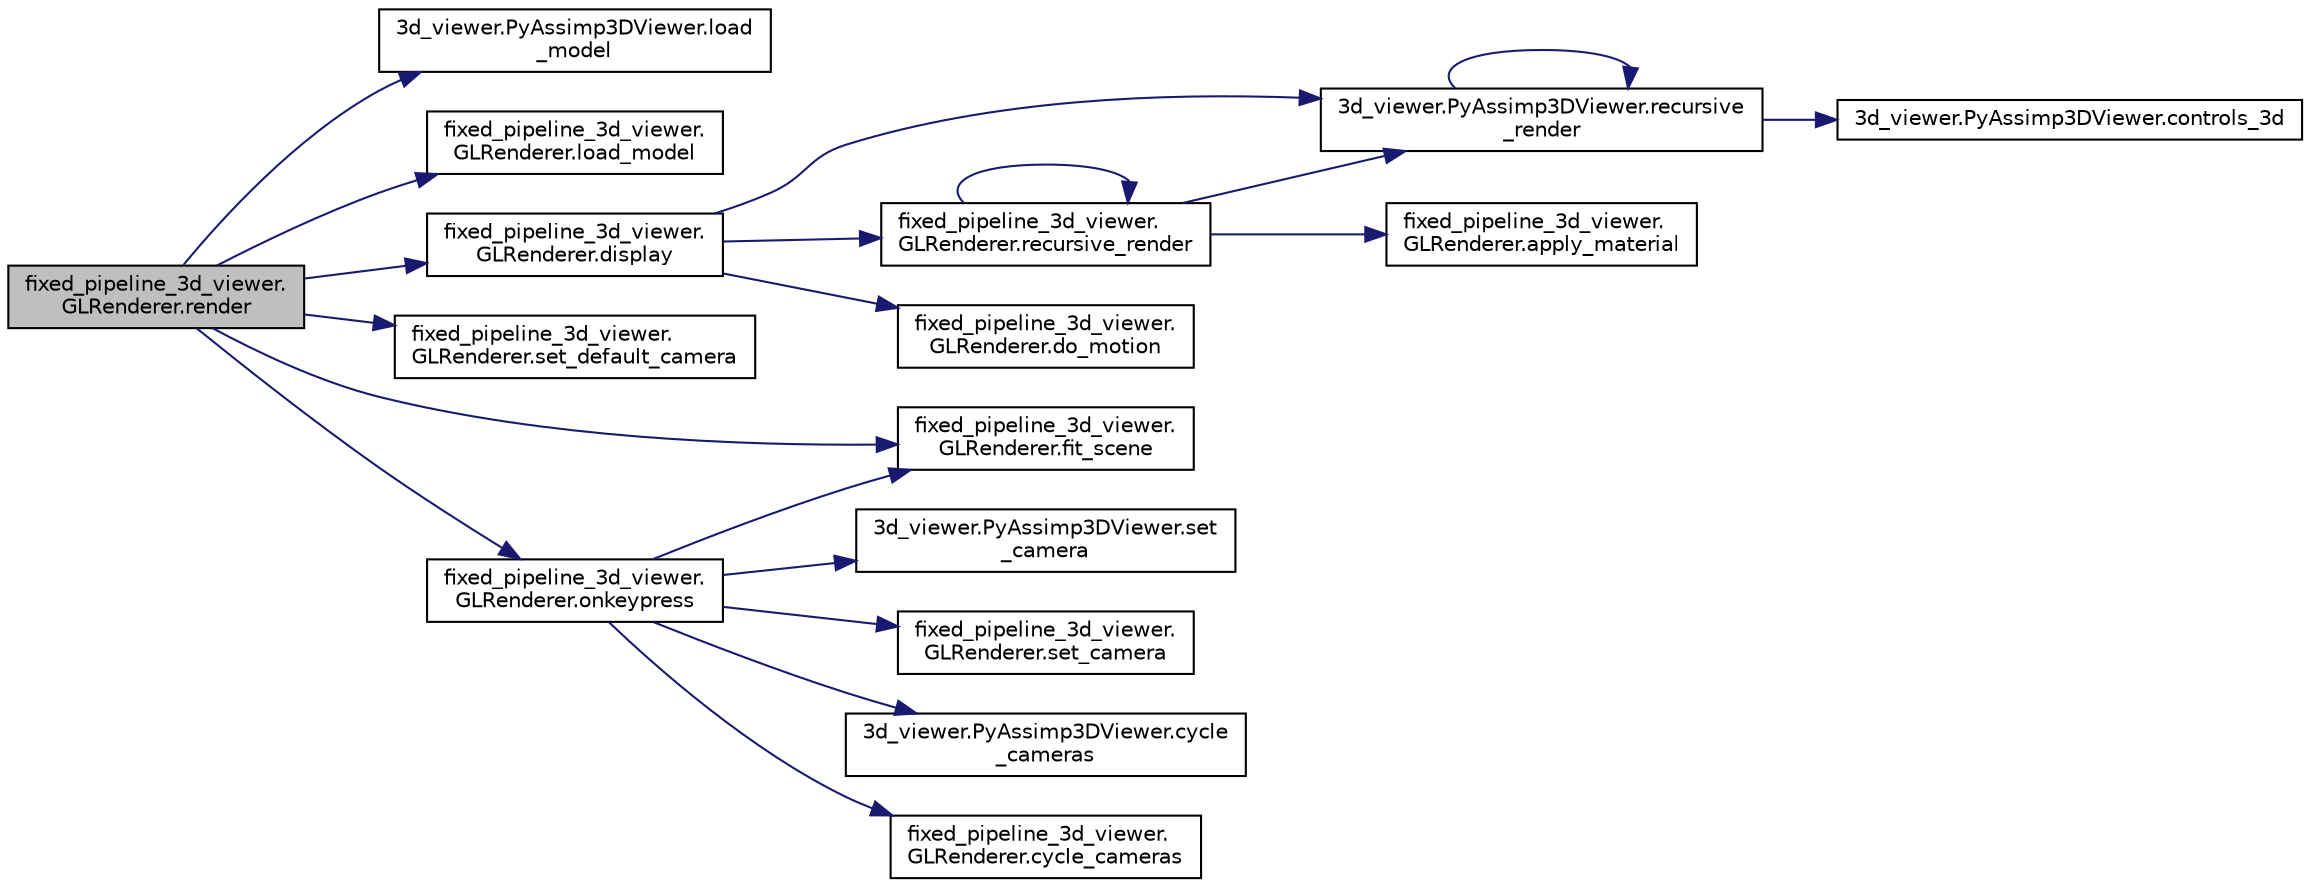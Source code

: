 digraph "fixed_pipeline_3d_viewer.GLRenderer.render"
{
  edge [fontname="Helvetica",fontsize="10",labelfontname="Helvetica",labelfontsize="10"];
  node [fontname="Helvetica",fontsize="10",shape=record];
  rankdir="LR";
  Node1 [label="fixed_pipeline_3d_viewer.\lGLRenderer.render",height=0.2,width=0.4,color="black", fillcolor="grey75", style="filled", fontcolor="black"];
  Node1 -> Node2 [color="midnightblue",fontsize="10",style="solid",fontname="Helvetica"];
  Node2 [label="3d_viewer.PyAssimp3DViewer.load\l_model",height=0.2,width=0.4,color="black", fillcolor="white", style="filled",URL="$class3d__viewer_1_1_py_assimp3_d_viewer.html#a54ea54e052249a16ef4dd2a8c5b544c0"];
  Node1 -> Node3 [color="midnightblue",fontsize="10",style="solid",fontname="Helvetica"];
  Node3 [label="fixed_pipeline_3d_viewer.\lGLRenderer.load_model",height=0.2,width=0.4,color="black", fillcolor="white", style="filled",URL="$classfixed__pipeline__3d__viewer_1_1_g_l_renderer.html#a11b88b08b00b1aae9d7f74cf90477467"];
  Node1 -> Node4 [color="midnightblue",fontsize="10",style="solid",fontname="Helvetica"];
  Node4 [label="fixed_pipeline_3d_viewer.\lGLRenderer.display",height=0.2,width=0.4,color="black", fillcolor="white", style="filled",URL="$classfixed__pipeline__3d__viewer_1_1_g_l_renderer.html#af991fe369b4d64f2e5ebae70185b04e0"];
  Node4 -> Node5 [color="midnightblue",fontsize="10",style="solid",fontname="Helvetica"];
  Node5 [label="3d_viewer.PyAssimp3DViewer.recursive\l_render",height=0.2,width=0.4,color="black", fillcolor="white", style="filled",URL="$class3d__viewer_1_1_py_assimp3_d_viewer.html#ad60ea42d133e078aeec0aa633123089a"];
  Node5 -> Node5 [color="midnightblue",fontsize="10",style="solid",fontname="Helvetica"];
  Node5 -> Node6 [color="midnightblue",fontsize="10",style="solid",fontname="Helvetica"];
  Node6 [label="3d_viewer.PyAssimp3DViewer.controls_3d",height=0.2,width=0.4,color="black", fillcolor="white", style="filled",URL="$class3d__viewer_1_1_py_assimp3_d_viewer.html#aab34176f580f66f4b0a1d9a544ef6d68"];
  Node4 -> Node7 [color="midnightblue",fontsize="10",style="solid",fontname="Helvetica"];
  Node7 [label="fixed_pipeline_3d_viewer.\lGLRenderer.recursive_render",height=0.2,width=0.4,color="black", fillcolor="white", style="filled",URL="$classfixed__pipeline__3d__viewer_1_1_g_l_renderer.html#a3387a4806b9759ce0d59225ac7acfe97"];
  Node7 -> Node8 [color="midnightblue",fontsize="10",style="solid",fontname="Helvetica"];
  Node8 [label="fixed_pipeline_3d_viewer.\lGLRenderer.apply_material",height=0.2,width=0.4,color="black", fillcolor="white", style="filled",URL="$classfixed__pipeline__3d__viewer_1_1_g_l_renderer.html#a38912d159613b07ad22829feb226c8ee"];
  Node7 -> Node5 [color="midnightblue",fontsize="10",style="solid",fontname="Helvetica"];
  Node7 -> Node7 [color="midnightblue",fontsize="10",style="solid",fontname="Helvetica"];
  Node4 -> Node9 [color="midnightblue",fontsize="10",style="solid",fontname="Helvetica"];
  Node9 [label="fixed_pipeline_3d_viewer.\lGLRenderer.do_motion",height=0.2,width=0.4,color="black", fillcolor="white", style="filled",URL="$classfixed__pipeline__3d__viewer_1_1_g_l_renderer.html#a6173ba48657dde1919dcf394272ec5c5"];
  Node1 -> Node10 [color="midnightblue",fontsize="10",style="solid",fontname="Helvetica"];
  Node10 [label="fixed_pipeline_3d_viewer.\lGLRenderer.set_default_camera",height=0.2,width=0.4,color="black", fillcolor="white", style="filled",URL="$classfixed__pipeline__3d__viewer_1_1_g_l_renderer.html#a20561de8bc0612d5b08ddae1c36aa9de"];
  Node1 -> Node11 [color="midnightblue",fontsize="10",style="solid",fontname="Helvetica"];
  Node11 [label="fixed_pipeline_3d_viewer.\lGLRenderer.fit_scene",height=0.2,width=0.4,color="black", fillcolor="white", style="filled",URL="$classfixed__pipeline__3d__viewer_1_1_g_l_renderer.html#aba40eba4879d5de87b49fffc330ee098"];
  Node1 -> Node12 [color="midnightblue",fontsize="10",style="solid",fontname="Helvetica"];
  Node12 [label="fixed_pipeline_3d_viewer.\lGLRenderer.onkeypress",height=0.2,width=0.4,color="black", fillcolor="white", style="filled",URL="$classfixed__pipeline__3d__viewer_1_1_g_l_renderer.html#a342ca7da76df9c1f4403779a4264fc74",tooltip="GLUT keyboard and mouse callbacks ##. "];
  Node12 -> Node11 [color="midnightblue",fontsize="10",style="solid",fontname="Helvetica"];
  Node12 -> Node13 [color="midnightblue",fontsize="10",style="solid",fontname="Helvetica"];
  Node13 [label="3d_viewer.PyAssimp3DViewer.set\l_camera",height=0.2,width=0.4,color="black", fillcolor="white", style="filled",URL="$class3d__viewer_1_1_py_assimp3_d_viewer.html#a2e96af62da134c6e4e80c8651d3e6cfc"];
  Node12 -> Node14 [color="midnightblue",fontsize="10",style="solid",fontname="Helvetica"];
  Node14 [label="fixed_pipeline_3d_viewer.\lGLRenderer.set_camera",height=0.2,width=0.4,color="black", fillcolor="white", style="filled",URL="$classfixed__pipeline__3d__viewer_1_1_g_l_renderer.html#ac62f9ce05b19f5fc94725b54b20e8284"];
  Node12 -> Node15 [color="midnightblue",fontsize="10",style="solid",fontname="Helvetica"];
  Node15 [label="3d_viewer.PyAssimp3DViewer.cycle\l_cameras",height=0.2,width=0.4,color="black", fillcolor="white", style="filled",URL="$class3d__viewer_1_1_py_assimp3_d_viewer.html#a9e2c3ff5710f6587ce940bb34158fa82"];
  Node12 -> Node16 [color="midnightblue",fontsize="10",style="solid",fontname="Helvetica"];
  Node16 [label="fixed_pipeline_3d_viewer.\lGLRenderer.cycle_cameras",height=0.2,width=0.4,color="black", fillcolor="white", style="filled",URL="$classfixed__pipeline__3d__viewer_1_1_g_l_renderer.html#a64a486de2da2de187ce7fff6292b94ad"];
}
